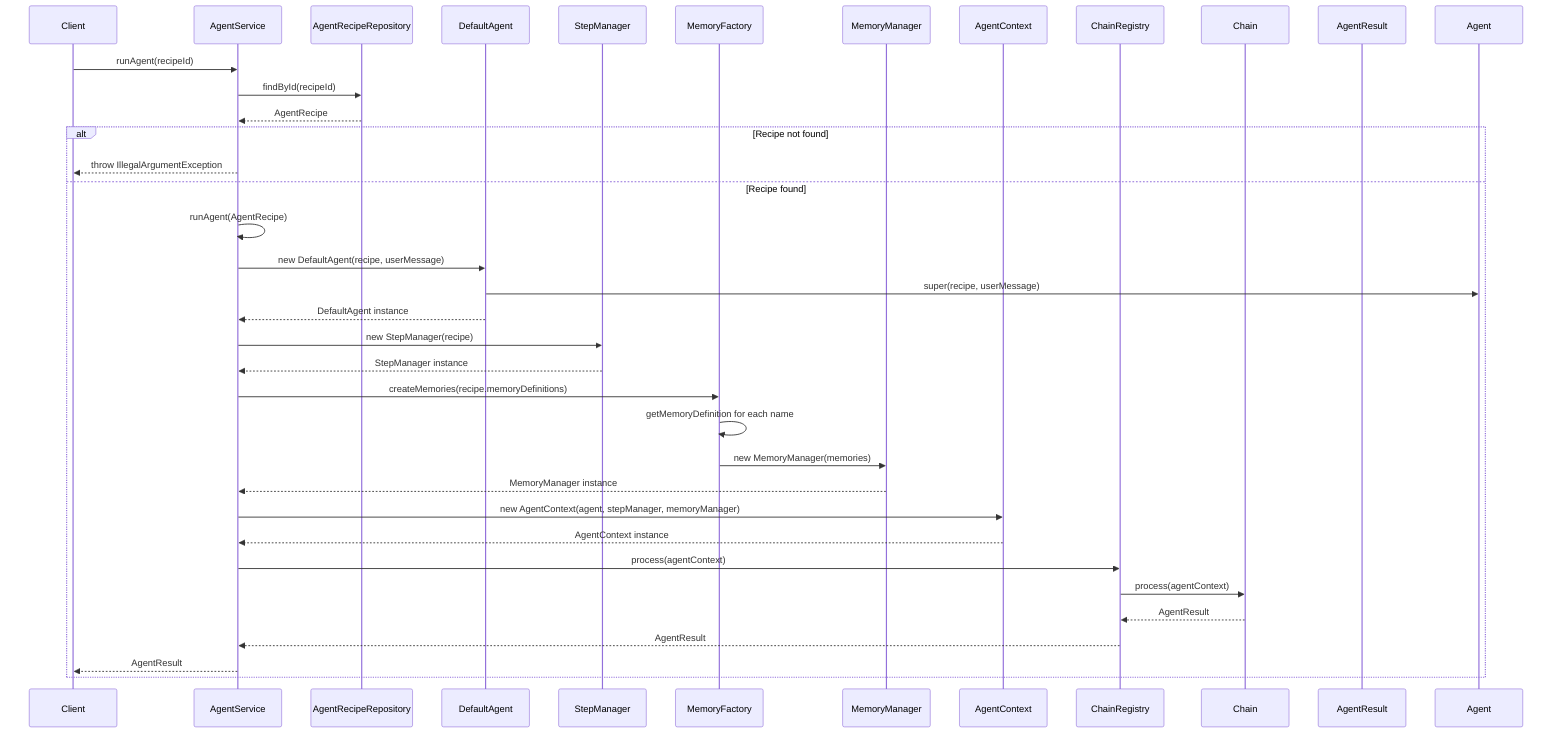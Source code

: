 sequenceDiagram
    participant Client
    participant AgentService
    participant AgentRecipeRepository
    participant DefaultAgent
    participant StepManager
    participant MemoryFactory
    participant MemoryManager
    participant AgentContext
    participant ChainRegistry
    participant Chain
    participant AgentResult

%% Entry point
    Client->>AgentService: runAgent(recipeId)
    AgentService->>AgentRecipeRepository: findById(recipeId)
    AgentRecipeRepository-->>AgentService: AgentRecipe
    alt Recipe not found
        AgentService-->>Client: throw IllegalArgumentException
    else Recipe found
        AgentService->>AgentService: runAgent(AgentRecipe)
        AgentService->>DefaultAgent: new DefaultAgent(recipe, userMessage)
        DefaultAgent->>Agent: super(recipe, userMessage)
        DefaultAgent-->>AgentService: DefaultAgent instance

        AgentService->>StepManager: new StepManager(recipe)
        StepManager-->>AgentService: StepManager instance

        AgentService->>MemoryFactory: createMemories(recipe.memoryDefinitions)
        MemoryFactory->>MemoryFactory: getMemoryDefinition for each name
        MemoryFactory->>MemoryManager: new MemoryManager(memories)
        MemoryManager-->>AgentService: MemoryManager instance

        AgentService->>AgentContext: new AgentContext(agent, stepManager, memoryManager)
        AgentContext-->>AgentService: AgentContext instance

        AgentService->>ChainRegistry: process(agentContext)
        ChainRegistry->>Chain: process(agentContext)
        Chain-->>ChainRegistry: AgentResult
        ChainRegistry-->>AgentService: AgentResult
        AgentService-->>Client: AgentResult
    end